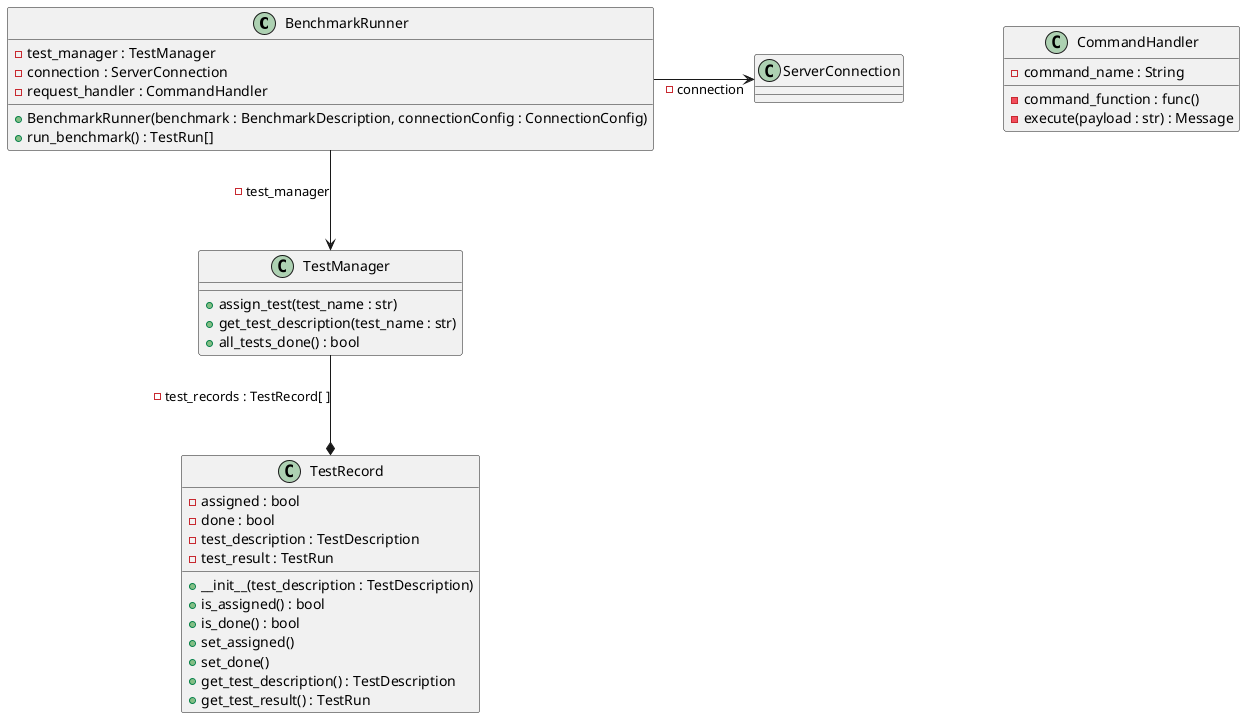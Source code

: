 @startuml

skinparam linetype ortho
skinparam nodesep 100
skinparam ranksep 100

!startsub BENCHMARK_RUNNER

class BenchmarkRunner {
    - test_manager : TestManager
    - connection : ServerConnection
    - request_handler : CommandHandler
    + BenchmarkRunner(benchmark : BenchmarkDescription, connectionConfig : ConnectionConfig)
    + run_benchmark() : TestRun[]
}

class TestManager {
    '- test_records : TestRecord[]
    + assign_test(test_name : str)
    + get_test_description(test_name : str)
    + all_tests_done() : bool
}

class TestRecord {
    - assigned : bool
    - done : bool
    - test_description : TestDescription
    - test_result : TestRun
    + __init__(test_description : TestDescription)
    + is_assigned() : bool
    + is_done() : bool
    + set_assigned()
    + set_done()
    + get_test_description() : TestDescription
    + get_test_result() : TestRun
}

class CommandHandler {
    - command_name : String
    - command_function : func()
    - execute(payload : str) : Message
}

BenchmarkRunner --> TestManager : - test_manager
TestManager --* TestRecord : - test_records : TestRecord[ ]
BenchmarkRunner -r-> ServerConnection : - connection
!endsub



@enduml